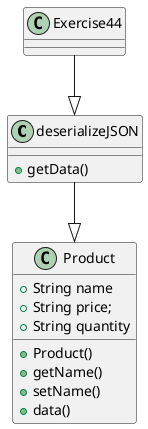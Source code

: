 @startuml
class deserializeJSON{
+ getData()
}

class Product{
+ String name
+ String price;
+ String quantity
+ Product()
+ getName()
+ setName()
+ data()
}

class Exercise44{
}


Exercise44--|>deserializeJSON
deserializeJSON --|> Product
@enduml
